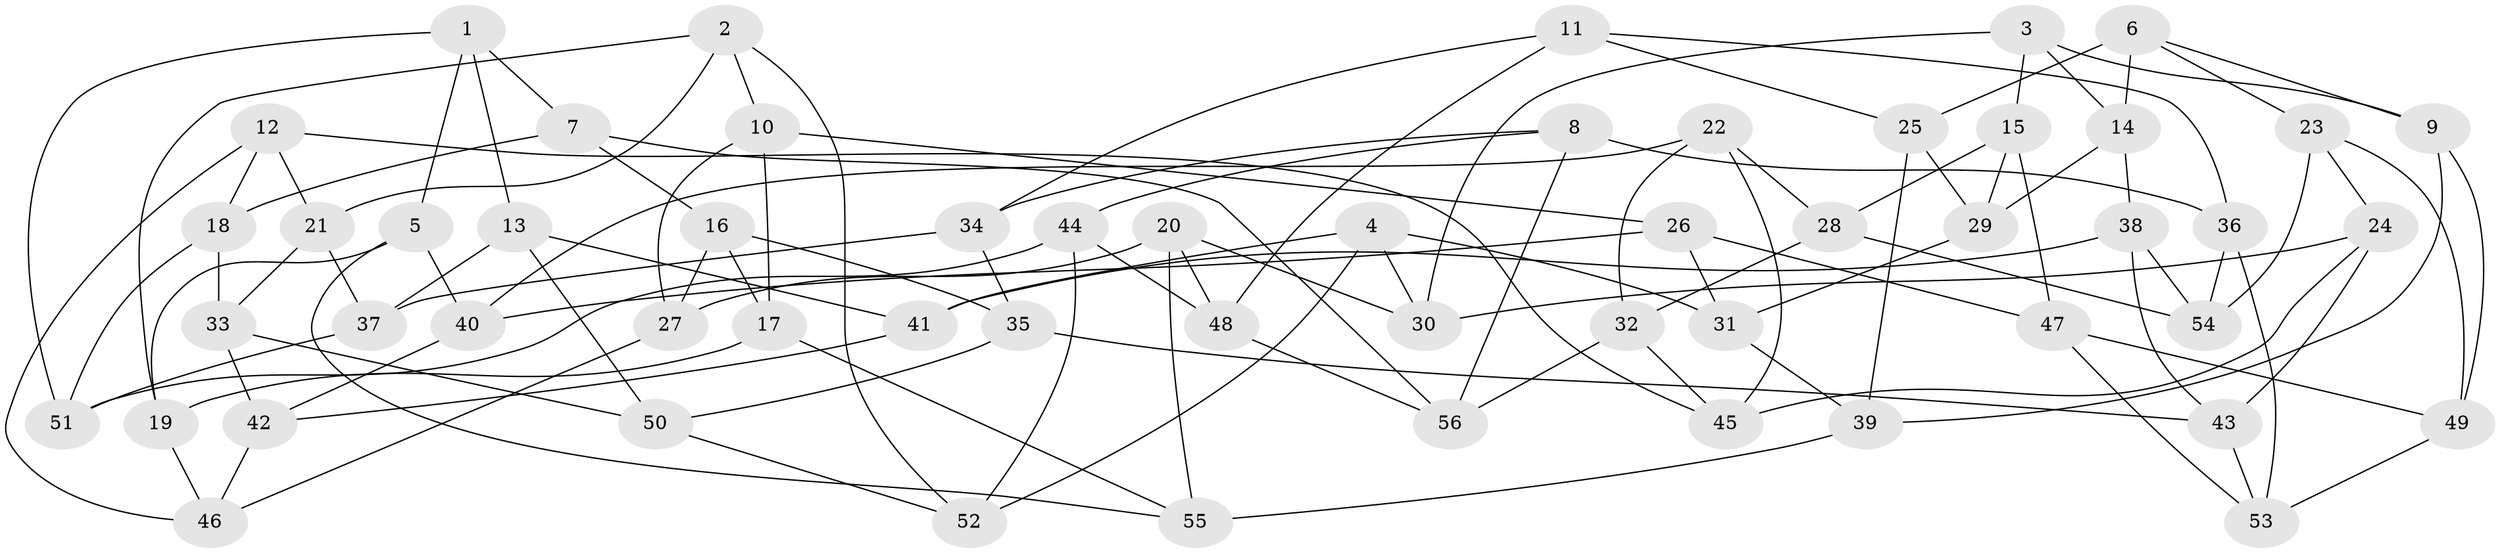 // coarse degree distribution, {6: 0.53125, 5: 0.125, 4: 0.34375}
// Generated by graph-tools (version 1.1) at 2025/42/03/06/25 10:42:23]
// undirected, 56 vertices, 112 edges
graph export_dot {
graph [start="1"]
  node [color=gray90,style=filled];
  1;
  2;
  3;
  4;
  5;
  6;
  7;
  8;
  9;
  10;
  11;
  12;
  13;
  14;
  15;
  16;
  17;
  18;
  19;
  20;
  21;
  22;
  23;
  24;
  25;
  26;
  27;
  28;
  29;
  30;
  31;
  32;
  33;
  34;
  35;
  36;
  37;
  38;
  39;
  40;
  41;
  42;
  43;
  44;
  45;
  46;
  47;
  48;
  49;
  50;
  51;
  52;
  53;
  54;
  55;
  56;
  1 -- 51;
  1 -- 7;
  1 -- 13;
  1 -- 5;
  2 -- 52;
  2 -- 19;
  2 -- 21;
  2 -- 10;
  3 -- 15;
  3 -- 30;
  3 -- 14;
  3 -- 9;
  4 -- 41;
  4 -- 30;
  4 -- 52;
  4 -- 31;
  5 -- 55;
  5 -- 40;
  5 -- 19;
  6 -- 14;
  6 -- 25;
  6 -- 9;
  6 -- 23;
  7 -- 56;
  7 -- 18;
  7 -- 16;
  8 -- 44;
  8 -- 56;
  8 -- 36;
  8 -- 34;
  9 -- 39;
  9 -- 49;
  10 -- 27;
  10 -- 17;
  10 -- 26;
  11 -- 36;
  11 -- 34;
  11 -- 48;
  11 -- 25;
  12 -- 45;
  12 -- 21;
  12 -- 46;
  12 -- 18;
  13 -- 41;
  13 -- 37;
  13 -- 50;
  14 -- 29;
  14 -- 38;
  15 -- 28;
  15 -- 29;
  15 -- 47;
  16 -- 17;
  16 -- 27;
  16 -- 35;
  17 -- 55;
  17 -- 19;
  18 -- 33;
  18 -- 51;
  19 -- 46;
  20 -- 48;
  20 -- 30;
  20 -- 27;
  20 -- 55;
  21 -- 37;
  21 -- 33;
  22 -- 28;
  22 -- 32;
  22 -- 40;
  22 -- 45;
  23 -- 49;
  23 -- 54;
  23 -- 24;
  24 -- 30;
  24 -- 45;
  24 -- 43;
  25 -- 39;
  25 -- 29;
  26 -- 47;
  26 -- 31;
  26 -- 40;
  27 -- 46;
  28 -- 32;
  28 -- 54;
  29 -- 31;
  31 -- 39;
  32 -- 45;
  32 -- 56;
  33 -- 42;
  33 -- 50;
  34 -- 37;
  34 -- 35;
  35 -- 50;
  35 -- 43;
  36 -- 54;
  36 -- 53;
  37 -- 51;
  38 -- 41;
  38 -- 54;
  38 -- 43;
  39 -- 55;
  40 -- 42;
  41 -- 42;
  42 -- 46;
  43 -- 53;
  44 -- 52;
  44 -- 48;
  44 -- 51;
  47 -- 49;
  47 -- 53;
  48 -- 56;
  49 -- 53;
  50 -- 52;
}
